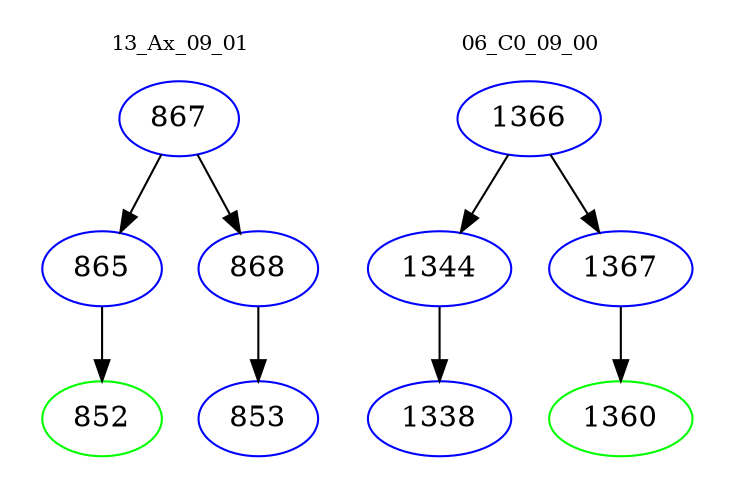 digraph{
subgraph cluster_0 {
color = white
label = "13_Ax_09_01";
fontsize=10;
T0_867 [label="867", color="blue"]
T0_867 -> T0_865 [color="black"]
T0_865 [label="865", color="blue"]
T0_865 -> T0_852 [color="black"]
T0_852 [label="852", color="green"]
T0_867 -> T0_868 [color="black"]
T0_868 [label="868", color="blue"]
T0_868 -> T0_853 [color="black"]
T0_853 [label="853", color="blue"]
}
subgraph cluster_1 {
color = white
label = "06_C0_09_00";
fontsize=10;
T1_1366 [label="1366", color="blue"]
T1_1366 -> T1_1344 [color="black"]
T1_1344 [label="1344", color="blue"]
T1_1344 -> T1_1338 [color="black"]
T1_1338 [label="1338", color="blue"]
T1_1366 -> T1_1367 [color="black"]
T1_1367 [label="1367", color="blue"]
T1_1367 -> T1_1360 [color="black"]
T1_1360 [label="1360", color="green"]
}
}
